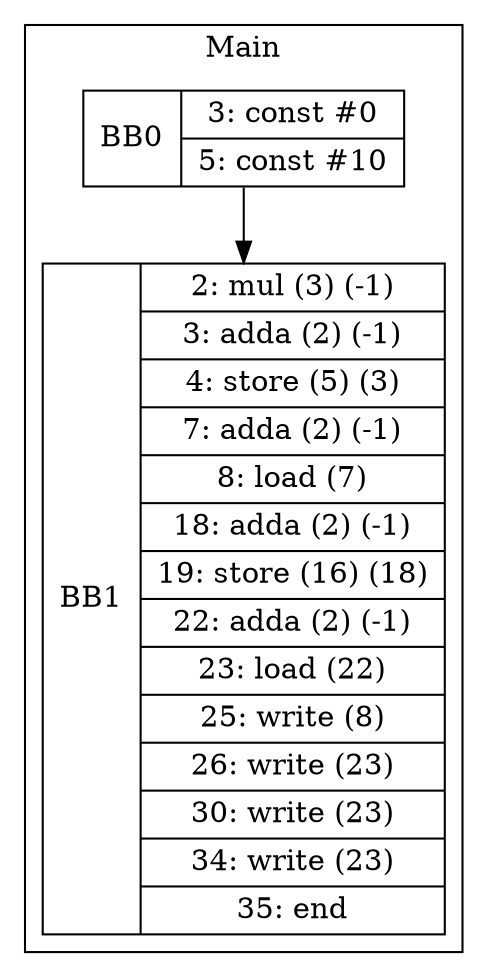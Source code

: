 digraph G {
node [shape=record];
subgraph cluster_main{
label = "Main";
BB0 [shape=record, label="<b>BB0|{3: const #0|5: const #10}"];
BB1 [shape=record, label="<b>BB1|{2: mul (3) (-1)|3: adda (2) (-1)|4: store (5) (3)|7: adda (2) (-1)|8: load (7)|18: adda (2) (-1)|19: store (16) (18)|22: adda (2) (-1)|23: load (22)|25: write (8)|26: write (23)|30: write (23)|34: write (23)|35: end}"];
}
BB0:s -> BB1:n ;
}
